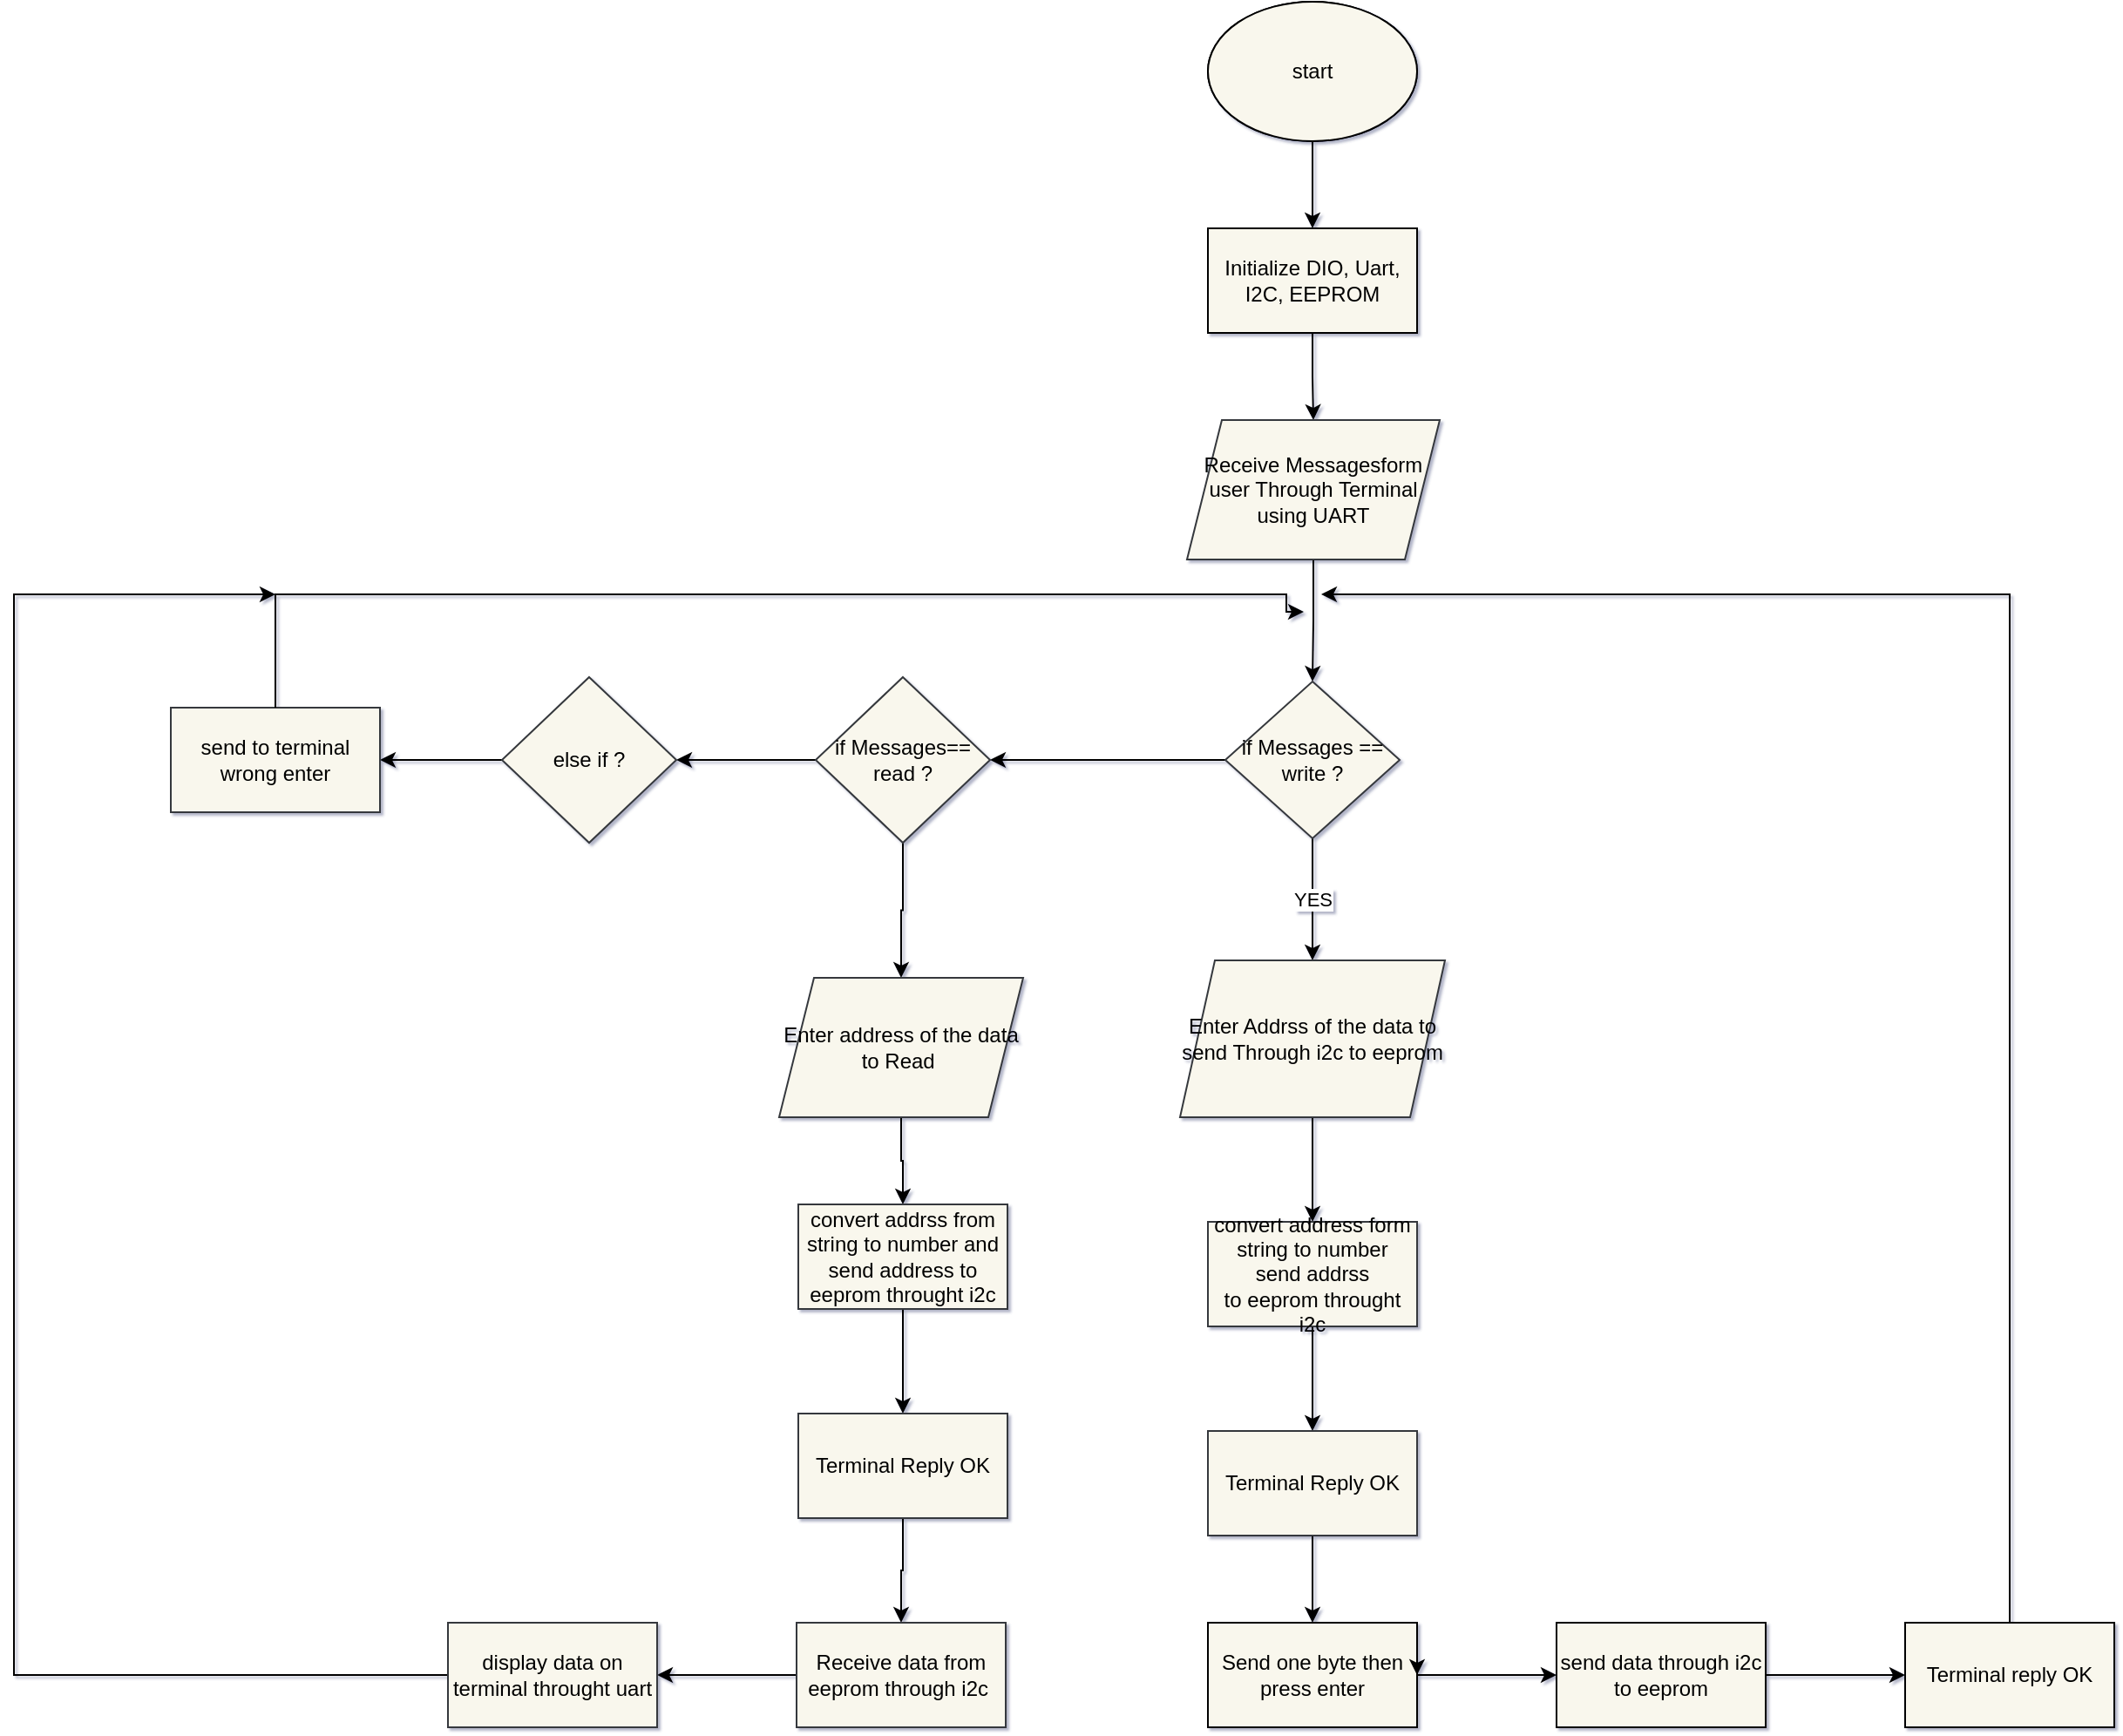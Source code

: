 <mxfile>
    <diagram id="DuicVIWgpcPsGQHgFxoK" name="Page-1">
        <mxGraphModel dx="1714" dy="875" grid="1" gridSize="10" guides="1" tooltips="1" connect="1" arrows="1" fold="1" page="1" pageScale="1" pageWidth="850" pageHeight="1100" background="#ffffff" math="0" shadow="1">
            <root>
                <mxCell id="0"/>
                <mxCell id="1" parent="0"/>
                <mxCell id="5" value="" style="edgeStyle=orthogonalEdgeStyle;rounded=0;orthogonalLoop=1;jettySize=auto;html=1;strokeColor=#000000;" edge="1" parent="1" source="2" target="4">
                    <mxGeometry relative="1" as="geometry"/>
                </mxCell>
                <mxCell id="2" value="start" style="ellipse;whiteSpace=wrap;html=1;" vertex="1" parent="1">
                    <mxGeometry x="365" y="20" width="120" height="80" as="geometry"/>
                </mxCell>
                <mxCell id="7" value="" style="edgeStyle=orthogonalEdgeStyle;rounded=0;orthogonalLoop=1;jettySize=auto;html=1;strokeColor=#000000;" edge="1" parent="1" source="4" target="6">
                    <mxGeometry relative="1" as="geometry"/>
                </mxCell>
                <mxCell id="4" value="Initialize DIO, Uart, I2C, EEPROM" style="whiteSpace=wrap;html=1;fillColor=#f9f7ed;strokeColor=#000000;fontColor=#000000;" vertex="1" parent="1">
                    <mxGeometry x="365" y="150" width="120" height="60" as="geometry"/>
                </mxCell>
                <mxCell id="10" value="" style="edgeStyle=orthogonalEdgeStyle;rounded=0;orthogonalLoop=1;jettySize=auto;html=1;strokeColor=#000000;" edge="1" parent="1" source="6" target="9">
                    <mxGeometry relative="1" as="geometry"/>
                </mxCell>
                <mxCell id="6" value="Receive Messagesform user Through Terminal using UART" style="shape=parallelogram;perimeter=parallelogramPerimeter;whiteSpace=wrap;html=1;fixedSize=1;fillColor=#f9f7ed;strokeColor=#36393d;fontColor=#000000;" vertex="1" parent="1">
                    <mxGeometry x="353" y="260" width="145" height="80" as="geometry"/>
                </mxCell>
                <mxCell id="12" value="YES" style="edgeStyle=orthogonalEdgeStyle;rounded=0;orthogonalLoop=1;jettySize=auto;html=1;strokeColor=#000000;" edge="1" parent="1" source="9" target="11">
                    <mxGeometry relative="1" as="geometry"/>
                </mxCell>
                <mxCell id="14" value="" style="edgeStyle=orthogonalEdgeStyle;rounded=0;orthogonalLoop=1;jettySize=auto;html=1;strokeColor=#000000;" edge="1" parent="1" source="9" target="13">
                    <mxGeometry relative="1" as="geometry"/>
                </mxCell>
                <mxCell id="9" value="if Messages == write ?" style="rhombus;whiteSpace=wrap;html=1;fillColor=#f9f7ed;strokeColor=#36393d;fontColor=#000000;" vertex="1" parent="1">
                    <mxGeometry x="375" y="410" width="100" height="90" as="geometry"/>
                </mxCell>
                <mxCell id="18" value="" style="edgeStyle=orthogonalEdgeStyle;rounded=0;orthogonalLoop=1;jettySize=auto;html=1;strokeColor=#000000;" edge="1" parent="1" source="11" target="17">
                    <mxGeometry relative="1" as="geometry"/>
                </mxCell>
                <mxCell id="11" value="Enter Addrss of the data to send Through i2c to eeprom" style="shape=parallelogram;perimeter=parallelogramPerimeter;whiteSpace=wrap;html=1;fixedSize=1;fillColor=#f9f7ed;strokeColor=#36393d;fontColor=#000000;" vertex="1" parent="1">
                    <mxGeometry x="349" y="570" width="152" height="90" as="geometry"/>
                </mxCell>
                <mxCell id="16" value="" style="edgeStyle=orthogonalEdgeStyle;rounded=0;orthogonalLoop=1;jettySize=auto;html=1;strokeColor=#000000;" edge="1" parent="1" source="13" target="15">
                    <mxGeometry relative="1" as="geometry"/>
                </mxCell>
                <mxCell id="43" value="" style="edgeStyle=orthogonalEdgeStyle;rounded=0;orthogonalLoop=1;jettySize=auto;html=1;strokeColor=#000000;" edge="1" parent="1" source="13" target="42">
                    <mxGeometry relative="1" as="geometry"/>
                </mxCell>
                <mxCell id="13" value="if Messages== read ?" style="rhombus;whiteSpace=wrap;html=1;fillColor=#f9f7ed;strokeColor=#36393d;fontColor=#000000;" vertex="1" parent="1">
                    <mxGeometry x="140" y="407.5" width="100" height="95" as="geometry"/>
                </mxCell>
                <mxCell id="33" style="edgeStyle=orthogonalEdgeStyle;rounded=0;orthogonalLoop=1;jettySize=auto;html=1;entryX=0.5;entryY=0;entryDx=0;entryDy=0;strokeColor=#000000;" edge="1" parent="1" source="15" target="31">
                    <mxGeometry relative="1" as="geometry"/>
                </mxCell>
                <mxCell id="15" value="Enter address of the data to Read&amp;nbsp;" style="shape=parallelogram;perimeter=parallelogramPerimeter;whiteSpace=wrap;html=1;fixedSize=1;fillColor=#f9f7ed;strokeColor=#36393d;fontColor=#000000;" vertex="1" parent="1">
                    <mxGeometry x="119" y="580" width="140" height="80" as="geometry"/>
                </mxCell>
                <mxCell id="20" value="" style="edgeStyle=orthogonalEdgeStyle;rounded=0;orthogonalLoop=1;jettySize=auto;html=1;strokeColor=#000000;" edge="1" parent="1" source="17" target="19">
                    <mxGeometry relative="1" as="geometry"/>
                </mxCell>
                <mxCell id="17" value="convert address form string to number&lt;br&gt;send addrss&lt;br&gt;to eeprom throught i2c" style="whiteSpace=wrap;html=1;fillColor=#f9f7ed;strokeColor=#36393d;fontColor=#000000;" vertex="1" parent="1">
                    <mxGeometry x="365" y="720" width="120" height="60" as="geometry"/>
                </mxCell>
                <mxCell id="22" value="" style="edgeStyle=orthogonalEdgeStyle;rounded=0;orthogonalLoop=1;jettySize=auto;html=1;strokeColor=#000000;" edge="1" parent="1" source="19" target="21">
                    <mxGeometry relative="1" as="geometry"/>
                </mxCell>
                <mxCell id="19" value="Terminal Reply OK" style="whiteSpace=wrap;html=1;fillColor=#f9f7ed;strokeColor=#36393d;fontColor=#000000;" vertex="1" parent="1">
                    <mxGeometry x="365" y="840" width="120" height="60" as="geometry"/>
                </mxCell>
                <mxCell id="26" value="" style="edgeStyle=orthogonalEdgeStyle;rounded=0;orthogonalLoop=1;jettySize=auto;html=1;strokeColor=#000000;" edge="1" parent="1" source="21" target="25">
                    <mxGeometry relative="1" as="geometry"/>
                </mxCell>
                <mxCell id="21" value="Send one byte then press enter" style="whiteSpace=wrap;html=1;fillColor=#f9f7ed;fontColor=#000000;strokeColor=#000000;" vertex="1" parent="1">
                    <mxGeometry x="365" y="950" width="120" height="60" as="geometry"/>
                </mxCell>
                <mxCell id="28" value="" style="edgeStyle=orthogonalEdgeStyle;rounded=0;orthogonalLoop=1;jettySize=auto;html=1;strokeColor=#000000;" edge="1" parent="1" source="25" target="27">
                    <mxGeometry relative="1" as="geometry"/>
                </mxCell>
                <mxCell id="25" value="send data through i2c to eeprom" style="whiteSpace=wrap;html=1;fillColor=#f9f7ed;fontColor=#000000;strokeColor=#000000;" vertex="1" parent="1">
                    <mxGeometry x="565" y="950" width="120" height="60" as="geometry"/>
                </mxCell>
                <mxCell id="39" style="edgeStyle=orthogonalEdgeStyle;rounded=0;orthogonalLoop=1;jettySize=auto;html=1;strokeColor=#000000;" edge="1" parent="1" source="27">
                    <mxGeometry relative="1" as="geometry">
                        <mxPoint x="430" y="360" as="targetPoint"/>
                        <Array as="points">
                            <mxPoint x="825" y="360"/>
                        </Array>
                    </mxGeometry>
                </mxCell>
                <mxCell id="27" value="Terminal reply OK" style="whiteSpace=wrap;html=1;fillColor=#f9f7ed;fontColor=#000000;strokeColor=#000000;" vertex="1" parent="1">
                    <mxGeometry x="765" y="950" width="120" height="60" as="geometry"/>
                </mxCell>
                <mxCell id="30" value="" style="edgeStyle=orthogonalEdgeStyle;rounded=0;orthogonalLoop=1;jettySize=auto;html=1;strokeColor=#000000;" edge="1" parent="1" source="31" target="32">
                    <mxGeometry relative="1" as="geometry"/>
                </mxCell>
                <mxCell id="31" value="convert addrss from string to number and send address to eeprom throught i2c" style="whiteSpace=wrap;html=1;fillColor=#f9f7ed;strokeColor=#36393d;fontColor=#000000;" vertex="1" parent="1">
                    <mxGeometry x="130" y="710" width="120" height="60" as="geometry"/>
                </mxCell>
                <mxCell id="36" value="" style="edgeStyle=orthogonalEdgeStyle;rounded=0;orthogonalLoop=1;jettySize=auto;html=1;strokeColor=#000000;" edge="1" parent="1" source="32" target="35">
                    <mxGeometry relative="1" as="geometry"/>
                </mxCell>
                <mxCell id="32" value="Terminal Reply OK" style="whiteSpace=wrap;html=1;fillColor=#f9f7ed;strokeColor=#36393d;fontColor=#000000;" vertex="1" parent="1">
                    <mxGeometry x="130" y="830" width="120" height="60" as="geometry"/>
                </mxCell>
                <mxCell id="38" value="" style="edgeStyle=orthogonalEdgeStyle;rounded=0;orthogonalLoop=1;jettySize=auto;html=1;strokeColor=#000000;" edge="1" parent="1" source="35" target="37">
                    <mxGeometry relative="1" as="geometry"/>
                </mxCell>
                <mxCell id="35" value="Receive data from eeprom through i2c&amp;nbsp;" style="whiteSpace=wrap;html=1;fillColor=#f9f7ed;strokeColor=#36393d;fontColor=#000000;" vertex="1" parent="1">
                    <mxGeometry x="129" y="950" width="120" height="60" as="geometry"/>
                </mxCell>
                <mxCell id="52" style="edgeStyle=orthogonalEdgeStyle;rounded=0;orthogonalLoop=1;jettySize=auto;html=1;strokeColor=#000000;" edge="1" parent="1" source="37">
                    <mxGeometry relative="1" as="geometry">
                        <mxPoint x="-170" y="360" as="targetPoint"/>
                        <Array as="points">
                            <mxPoint x="-320" y="980"/>
                            <mxPoint x="-320" y="360"/>
                        </Array>
                    </mxGeometry>
                </mxCell>
                <mxCell id="37" value="display data on terminal throught uart" style="whiteSpace=wrap;html=1;fillColor=#f9f7ed;strokeColor=#36393d;fontColor=#000000;" vertex="1" parent="1">
                    <mxGeometry x="-71" y="950" width="120" height="60" as="geometry"/>
                </mxCell>
                <mxCell id="45" value="" style="edgeStyle=orthogonalEdgeStyle;rounded=0;orthogonalLoop=1;jettySize=auto;html=1;strokeColor=#000000;" edge="1" parent="1" source="42" target="44">
                    <mxGeometry relative="1" as="geometry"/>
                </mxCell>
                <mxCell id="42" value="else if ?" style="rhombus;whiteSpace=wrap;html=1;fillColor=#f9f7ed;strokeColor=#36393d;fontColor=#000000;" vertex="1" parent="1">
                    <mxGeometry x="-40" y="407.5" width="100" height="95" as="geometry"/>
                </mxCell>
                <mxCell id="44" value="send to terminal wrong enter" style="whiteSpace=wrap;html=1;fillColor=#f9f7ed;strokeColor=#36393d;fontColor=#000000;" vertex="1" parent="1">
                    <mxGeometry x="-230" y="425" width="120" height="60" as="geometry"/>
                </mxCell>
                <mxCell id="51" style="edgeStyle=orthogonalEdgeStyle;rounded=0;orthogonalLoop=1;jettySize=auto;html=1;strokeColor=#000000;" edge="1" parent="1" source="44">
                    <mxGeometry relative="1" as="geometry">
                        <mxPoint x="420" y="370" as="targetPoint"/>
                        <mxPoint x="-169.99" y="425" as="sourcePoint"/>
                        <Array as="points">
                            <mxPoint x="-170" y="360"/>
                            <mxPoint x="410" y="360"/>
                            <mxPoint x="410" y="370"/>
                        </Array>
                    </mxGeometry>
                </mxCell>
                <mxCell id="53" style="edgeStyle=orthogonalEdgeStyle;rounded=0;orthogonalLoop=1;jettySize=auto;html=1;exitX=1;exitY=0.25;exitDx=0;exitDy=0;entryX=1;entryY=0.5;entryDx=0;entryDy=0;" edge="1" parent="1" source="21" target="21">
                    <mxGeometry relative="1" as="geometry"/>
                </mxCell>
                <mxCell id="54" value="start" style="ellipse;whiteSpace=wrap;html=1;fillColor=#f9f7ed;strokeColor=#000000;fontColor=#000000;" vertex="1" parent="1">
                    <mxGeometry x="365" y="20" width="120" height="80" as="geometry"/>
                </mxCell>
            </root>
        </mxGraphModel>
    </diagram>
</mxfile>